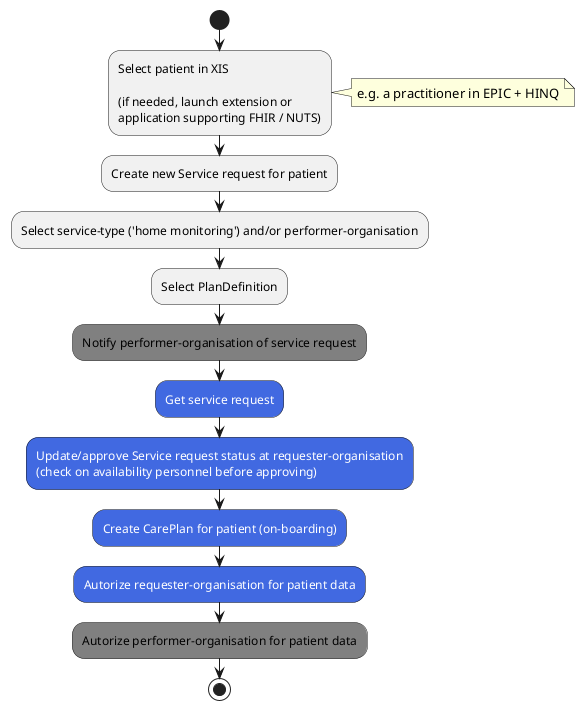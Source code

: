 @startuml
start
:Select patient in XIS

(if needed, launch extension or 
application supporting FHIR / NUTS);
note right
  e.g. a practitioner in EPIC + HINQ
end note

:Create new Service request for patient;
:Select service-type ('home monitoring') and/or performer-organisation;
:Select PlanDefinition;
#Gray:Notify performer-organisation of service request;
#RoyalBlue:<color:white>Get service request;
#RoyalBlue:<color:white>Update/approve Service request status at requester-organisation 
<color:white>(check on availability personnel before approving);
#RoyalBlue:<color:white>Create CarePlan for patient (on-boarding);
#RoyalBlue:<color:white>Autorize requester-organisation for patient data;
#Gray:Autorize performer-organisation for patient data;
stop
@enduml